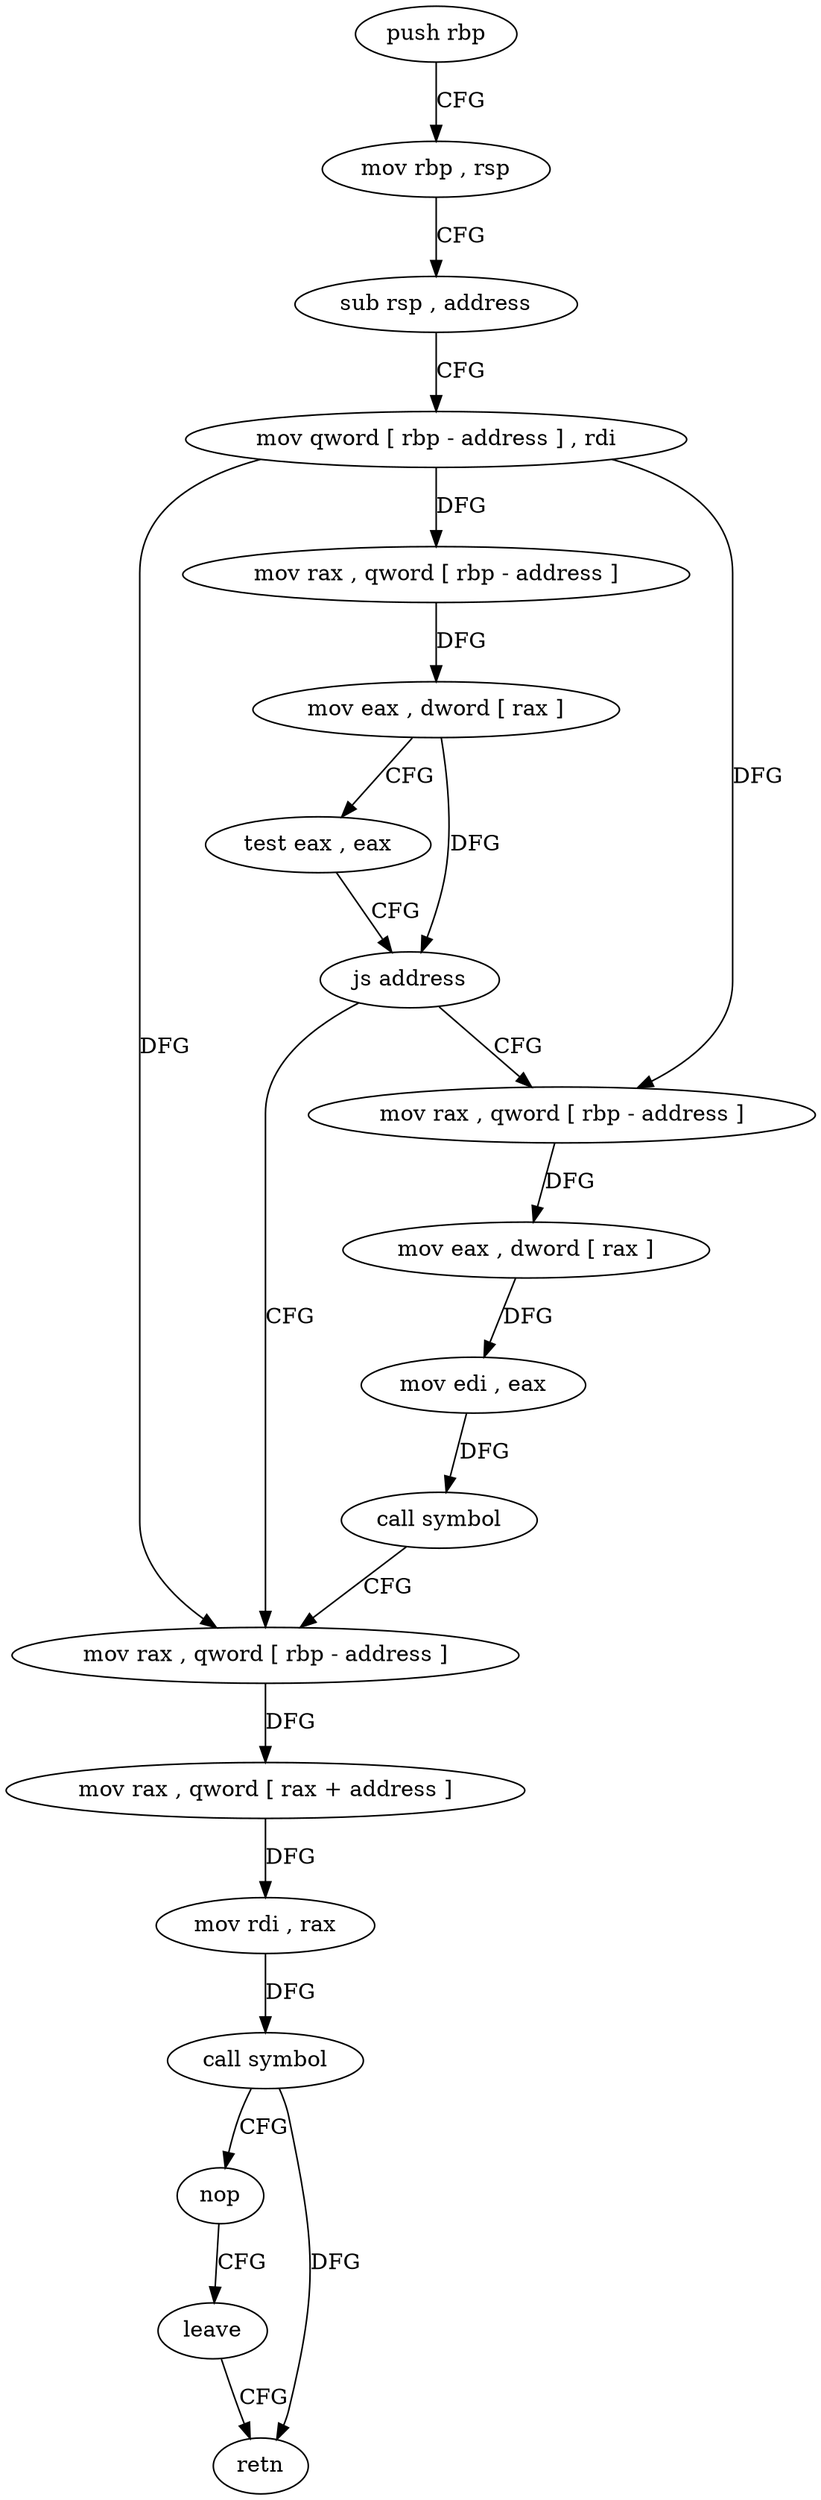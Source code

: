 digraph "func" {
"4454604" [label = "push rbp" ]
"4454605" [label = "mov rbp , rsp" ]
"4454608" [label = "sub rsp , address" ]
"4454612" [label = "mov qword [ rbp - address ] , rdi" ]
"4454616" [label = "mov rax , qword [ rbp - address ]" ]
"4454620" [label = "mov eax , dword [ rax ]" ]
"4454622" [label = "test eax , eax" ]
"4454624" [label = "js address" ]
"4454639" [label = "mov rax , qword [ rbp - address ]" ]
"4454626" [label = "mov rax , qword [ rbp - address ]" ]
"4454643" [label = "mov rax , qword [ rax + address ]" ]
"4454647" [label = "mov rdi , rax" ]
"4454650" [label = "call symbol" ]
"4454655" [label = "nop" ]
"4454656" [label = "leave" ]
"4454657" [label = "retn" ]
"4454630" [label = "mov eax , dword [ rax ]" ]
"4454632" [label = "mov edi , eax" ]
"4454634" [label = "call symbol" ]
"4454604" -> "4454605" [ label = "CFG" ]
"4454605" -> "4454608" [ label = "CFG" ]
"4454608" -> "4454612" [ label = "CFG" ]
"4454612" -> "4454616" [ label = "DFG" ]
"4454612" -> "4454639" [ label = "DFG" ]
"4454612" -> "4454626" [ label = "DFG" ]
"4454616" -> "4454620" [ label = "DFG" ]
"4454620" -> "4454622" [ label = "CFG" ]
"4454620" -> "4454624" [ label = "DFG" ]
"4454622" -> "4454624" [ label = "CFG" ]
"4454624" -> "4454639" [ label = "CFG" ]
"4454624" -> "4454626" [ label = "CFG" ]
"4454639" -> "4454643" [ label = "DFG" ]
"4454626" -> "4454630" [ label = "DFG" ]
"4454643" -> "4454647" [ label = "DFG" ]
"4454647" -> "4454650" [ label = "DFG" ]
"4454650" -> "4454655" [ label = "CFG" ]
"4454650" -> "4454657" [ label = "DFG" ]
"4454655" -> "4454656" [ label = "CFG" ]
"4454656" -> "4454657" [ label = "CFG" ]
"4454630" -> "4454632" [ label = "DFG" ]
"4454632" -> "4454634" [ label = "DFG" ]
"4454634" -> "4454639" [ label = "CFG" ]
}
